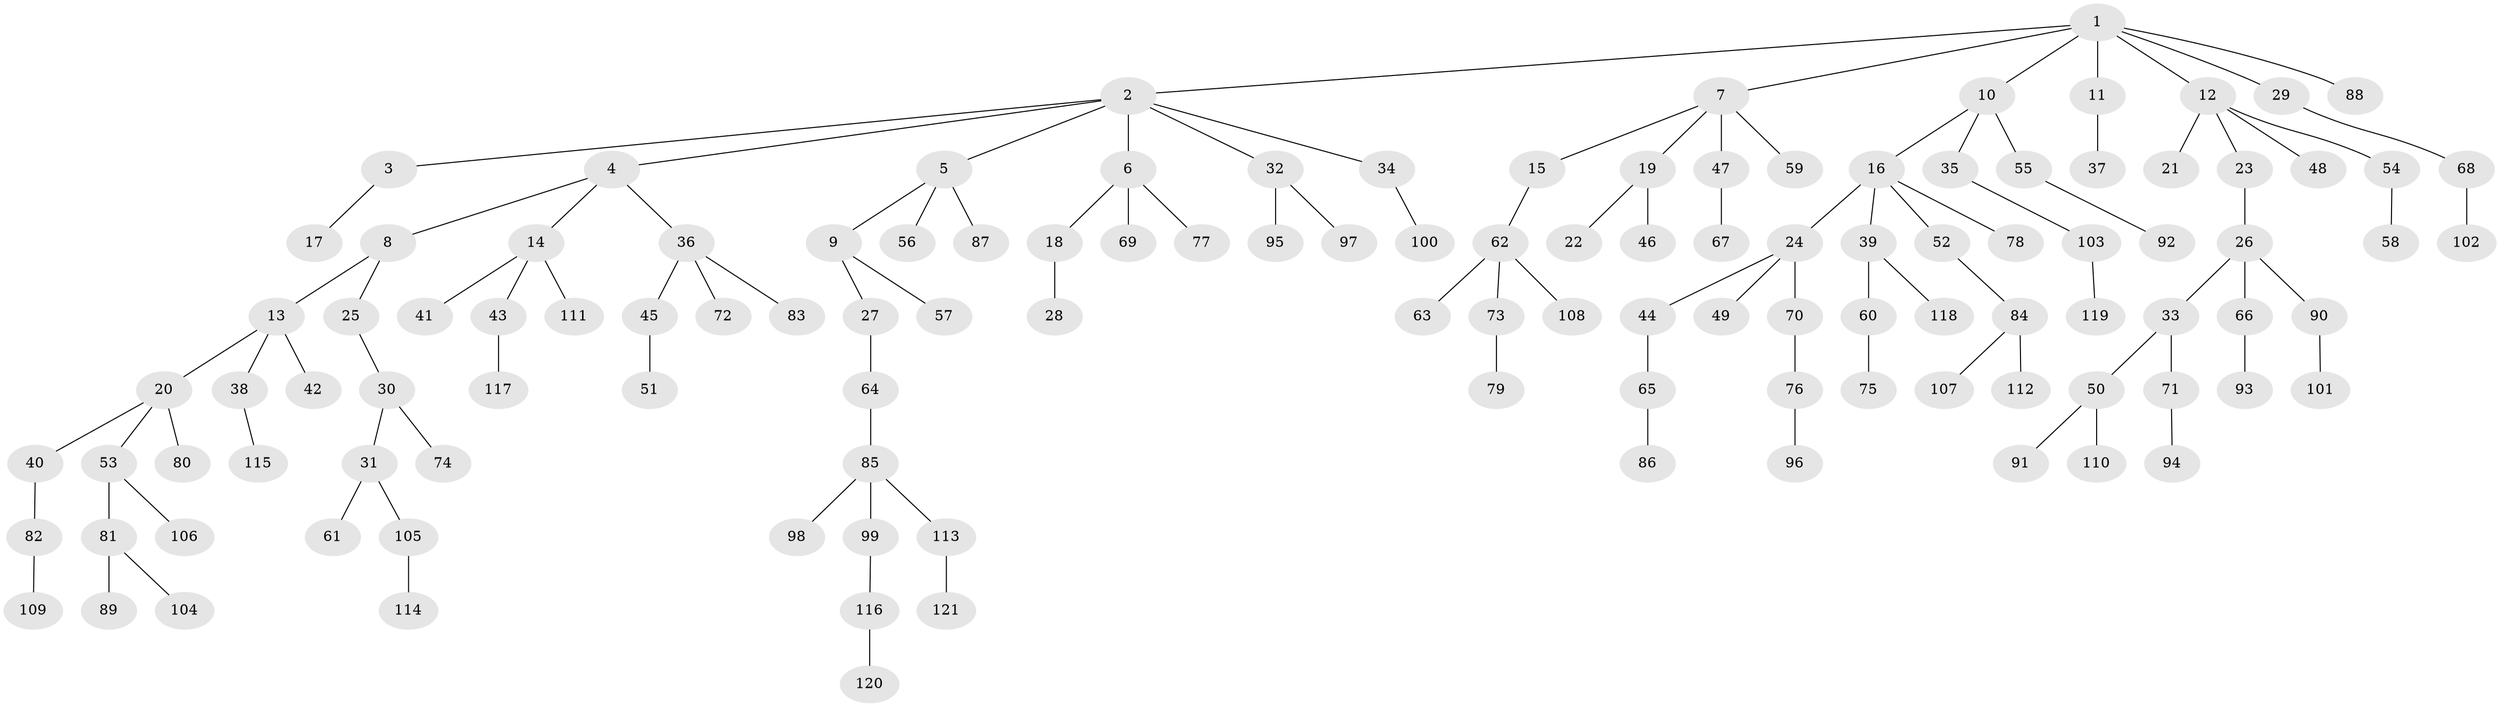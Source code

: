 // coarse degree distribution, {7: 0.024390243902439025, 9: 0.012195121951219513, 1: 0.5365853658536586, 5: 0.012195121951219513, 3: 0.0975609756097561, 6: 0.012195121951219513, 2: 0.24390243902439024, 4: 0.06097560975609756}
// Generated by graph-tools (version 1.1) at 2025/24/03/03/25 07:24:06]
// undirected, 121 vertices, 120 edges
graph export_dot {
graph [start="1"]
  node [color=gray90,style=filled];
  1;
  2;
  3;
  4;
  5;
  6;
  7;
  8;
  9;
  10;
  11;
  12;
  13;
  14;
  15;
  16;
  17;
  18;
  19;
  20;
  21;
  22;
  23;
  24;
  25;
  26;
  27;
  28;
  29;
  30;
  31;
  32;
  33;
  34;
  35;
  36;
  37;
  38;
  39;
  40;
  41;
  42;
  43;
  44;
  45;
  46;
  47;
  48;
  49;
  50;
  51;
  52;
  53;
  54;
  55;
  56;
  57;
  58;
  59;
  60;
  61;
  62;
  63;
  64;
  65;
  66;
  67;
  68;
  69;
  70;
  71;
  72;
  73;
  74;
  75;
  76;
  77;
  78;
  79;
  80;
  81;
  82;
  83;
  84;
  85;
  86;
  87;
  88;
  89;
  90;
  91;
  92;
  93;
  94;
  95;
  96;
  97;
  98;
  99;
  100;
  101;
  102;
  103;
  104;
  105;
  106;
  107;
  108;
  109;
  110;
  111;
  112;
  113;
  114;
  115;
  116;
  117;
  118;
  119;
  120;
  121;
  1 -- 2;
  1 -- 7;
  1 -- 10;
  1 -- 11;
  1 -- 12;
  1 -- 29;
  1 -- 88;
  2 -- 3;
  2 -- 4;
  2 -- 5;
  2 -- 6;
  2 -- 32;
  2 -- 34;
  3 -- 17;
  4 -- 8;
  4 -- 14;
  4 -- 36;
  5 -- 9;
  5 -- 56;
  5 -- 87;
  6 -- 18;
  6 -- 69;
  6 -- 77;
  7 -- 15;
  7 -- 19;
  7 -- 47;
  7 -- 59;
  8 -- 13;
  8 -- 25;
  9 -- 27;
  9 -- 57;
  10 -- 16;
  10 -- 35;
  10 -- 55;
  11 -- 37;
  12 -- 21;
  12 -- 23;
  12 -- 48;
  12 -- 54;
  13 -- 20;
  13 -- 38;
  13 -- 42;
  14 -- 41;
  14 -- 43;
  14 -- 111;
  15 -- 62;
  16 -- 24;
  16 -- 39;
  16 -- 52;
  16 -- 78;
  18 -- 28;
  19 -- 22;
  19 -- 46;
  20 -- 40;
  20 -- 53;
  20 -- 80;
  23 -- 26;
  24 -- 44;
  24 -- 49;
  24 -- 70;
  25 -- 30;
  26 -- 33;
  26 -- 66;
  26 -- 90;
  27 -- 64;
  29 -- 68;
  30 -- 31;
  30 -- 74;
  31 -- 61;
  31 -- 105;
  32 -- 95;
  32 -- 97;
  33 -- 50;
  33 -- 71;
  34 -- 100;
  35 -- 103;
  36 -- 45;
  36 -- 72;
  36 -- 83;
  38 -- 115;
  39 -- 60;
  39 -- 118;
  40 -- 82;
  43 -- 117;
  44 -- 65;
  45 -- 51;
  47 -- 67;
  50 -- 91;
  50 -- 110;
  52 -- 84;
  53 -- 81;
  53 -- 106;
  54 -- 58;
  55 -- 92;
  60 -- 75;
  62 -- 63;
  62 -- 73;
  62 -- 108;
  64 -- 85;
  65 -- 86;
  66 -- 93;
  68 -- 102;
  70 -- 76;
  71 -- 94;
  73 -- 79;
  76 -- 96;
  81 -- 89;
  81 -- 104;
  82 -- 109;
  84 -- 107;
  84 -- 112;
  85 -- 98;
  85 -- 99;
  85 -- 113;
  90 -- 101;
  99 -- 116;
  103 -- 119;
  105 -- 114;
  113 -- 121;
  116 -- 120;
}
